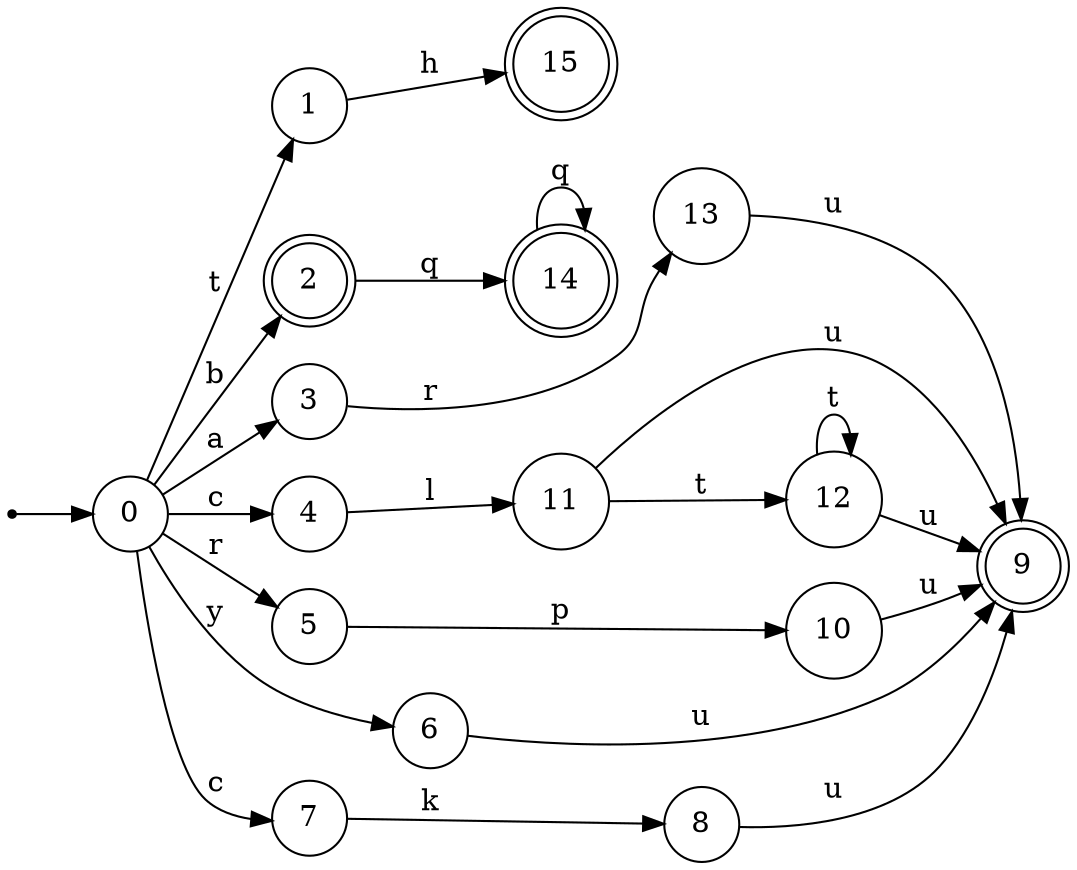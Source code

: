 digraph finite_state_machine {
rankdir=LR;
size="20,20";
node [shape = point]; "dummy0"
node [shape = circle]; "0";
"dummy0" -> "0";
node [shape = circle]; "1";
node [shape = doublecircle]; "2";node [shape = circle]; "3";
node [shape = circle]; "4";
node [shape = circle]; "5";
node [shape = circle]; "6";
node [shape = circle]; "7";
node [shape = circle]; "8";
node [shape = doublecircle]; "9";node [shape = circle]; "10";
node [shape = circle]; "11";
node [shape = circle]; "12";
node [shape = circle]; "13";
node [shape = doublecircle]; "14";node [shape = doublecircle]; "15";"0" -> "1" [label = "t"];
 "0" -> "2" [label = "b"];
 "0" -> "3" [label = "a"];
 "0" -> "4" [label = "c"];
 "0" -> "7" [label = "c"];
 "0" -> "5" [label = "r"];
 "0" -> "6" [label = "y"];
 "7" -> "8" [label = "k"];
 "8" -> "9" [label = "u"];
 "6" -> "9" [label = "u"];
 "5" -> "10" [label = "p"];
 "10" -> "9" [label = "u"];
 "4" -> "11" [label = "l"];
 "11" -> "12" [label = "t"];
 "11" -> "9" [label = "u"];
 "12" -> "12" [label = "t"];
 "12" -> "9" [label = "u"];
 "3" -> "13" [label = "r"];
 "13" -> "9" [label = "u"];
 "2" -> "14" [label = "q"];
 "14" -> "14" [label = "q"];
 "1" -> "15" [label = "h"];
 }
